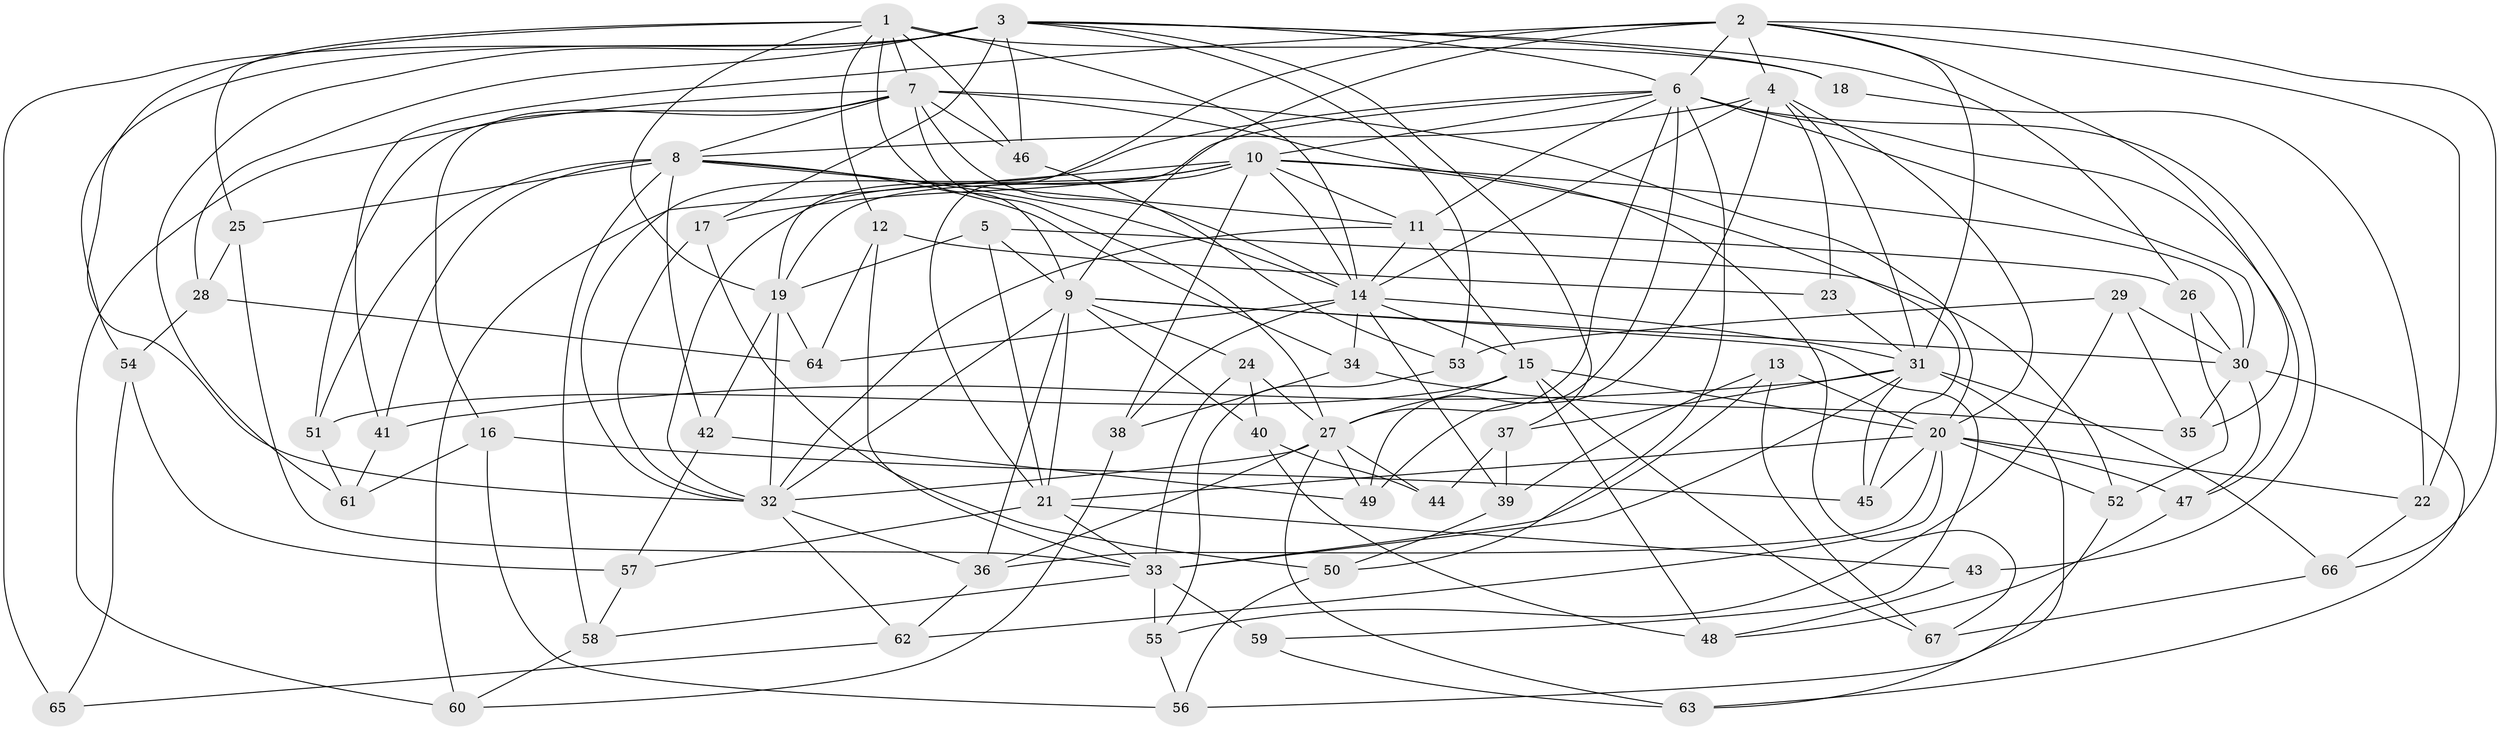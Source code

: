 // original degree distribution, {4: 1.0}
// Generated by graph-tools (version 1.1) at 2025/38/03/09/25 02:38:01]
// undirected, 67 vertices, 184 edges
graph export_dot {
graph [start="1"]
  node [color=gray90,style=filled];
  1;
  2;
  3;
  4;
  5;
  6;
  7;
  8;
  9;
  10;
  11;
  12;
  13;
  14;
  15;
  16;
  17;
  18;
  19;
  20;
  21;
  22;
  23;
  24;
  25;
  26;
  27;
  28;
  29;
  30;
  31;
  32;
  33;
  34;
  35;
  36;
  37;
  38;
  39;
  40;
  41;
  42;
  43;
  44;
  45;
  46;
  47;
  48;
  49;
  50;
  51;
  52;
  53;
  54;
  55;
  56;
  57;
  58;
  59;
  60;
  61;
  62;
  63;
  64;
  65;
  66;
  67;
  1 -- 7 [weight=1.0];
  1 -- 9 [weight=1.0];
  1 -- 12 [weight=1.0];
  1 -- 14 [weight=1.0];
  1 -- 18 [weight=2.0];
  1 -- 19 [weight=1.0];
  1 -- 25 [weight=1.0];
  1 -- 32 [weight=1.0];
  1 -- 46 [weight=1.0];
  2 -- 4 [weight=1.0];
  2 -- 6 [weight=1.0];
  2 -- 9 [weight=1.0];
  2 -- 21 [weight=2.0];
  2 -- 22 [weight=1.0];
  2 -- 31 [weight=1.0];
  2 -- 35 [weight=1.0];
  2 -- 41 [weight=1.0];
  2 -- 66 [weight=1.0];
  3 -- 6 [weight=1.0];
  3 -- 17 [weight=1.0];
  3 -- 18 [weight=1.0];
  3 -- 26 [weight=1.0];
  3 -- 28 [weight=1.0];
  3 -- 37 [weight=1.0];
  3 -- 46 [weight=1.0];
  3 -- 53 [weight=1.0];
  3 -- 54 [weight=1.0];
  3 -- 61 [weight=1.0];
  3 -- 65 [weight=2.0];
  4 -- 8 [weight=1.0];
  4 -- 14 [weight=1.0];
  4 -- 20 [weight=1.0];
  4 -- 23 [weight=1.0];
  4 -- 31 [weight=2.0];
  4 -- 49 [weight=1.0];
  5 -- 9 [weight=1.0];
  5 -- 19 [weight=1.0];
  5 -- 21 [weight=1.0];
  5 -- 52 [weight=1.0];
  6 -- 10 [weight=1.0];
  6 -- 11 [weight=1.0];
  6 -- 19 [weight=1.0];
  6 -- 27 [weight=1.0];
  6 -- 30 [weight=1.0];
  6 -- 32 [weight=1.0];
  6 -- 43 [weight=1.0];
  6 -- 47 [weight=1.0];
  6 -- 49 [weight=1.0];
  6 -- 50 [weight=1.0];
  7 -- 8 [weight=1.0];
  7 -- 14 [weight=1.0];
  7 -- 16 [weight=1.0];
  7 -- 20 [weight=1.0];
  7 -- 27 [weight=1.0];
  7 -- 46 [weight=1.0];
  7 -- 51 [weight=1.0];
  7 -- 60 [weight=1.0];
  7 -- 67 [weight=1.0];
  8 -- 11 [weight=1.0];
  8 -- 14 [weight=1.0];
  8 -- 25 [weight=1.0];
  8 -- 34 [weight=1.0];
  8 -- 41 [weight=1.0];
  8 -- 42 [weight=1.0];
  8 -- 51 [weight=1.0];
  8 -- 58 [weight=1.0];
  9 -- 21 [weight=1.0];
  9 -- 24 [weight=1.0];
  9 -- 30 [weight=1.0];
  9 -- 32 [weight=1.0];
  9 -- 36 [weight=1.0];
  9 -- 40 [weight=1.0];
  9 -- 59 [weight=1.0];
  10 -- 11 [weight=2.0];
  10 -- 14 [weight=1.0];
  10 -- 17 [weight=1.0];
  10 -- 19 [weight=2.0];
  10 -- 30 [weight=1.0];
  10 -- 32 [weight=1.0];
  10 -- 38 [weight=1.0];
  10 -- 45 [weight=1.0];
  10 -- 60 [weight=1.0];
  11 -- 14 [weight=1.0];
  11 -- 15 [weight=1.0];
  11 -- 26 [weight=1.0];
  11 -- 32 [weight=1.0];
  12 -- 23 [weight=1.0];
  12 -- 33 [weight=1.0];
  12 -- 64 [weight=1.0];
  13 -- 20 [weight=1.0];
  13 -- 33 [weight=1.0];
  13 -- 39 [weight=1.0];
  13 -- 67 [weight=1.0];
  14 -- 15 [weight=1.0];
  14 -- 31 [weight=1.0];
  14 -- 34 [weight=1.0];
  14 -- 38 [weight=1.0];
  14 -- 39 [weight=1.0];
  14 -- 64 [weight=1.0];
  15 -- 20 [weight=1.0];
  15 -- 27 [weight=2.0];
  15 -- 48 [weight=1.0];
  15 -- 51 [weight=1.0];
  15 -- 67 [weight=1.0];
  16 -- 45 [weight=1.0];
  16 -- 56 [weight=1.0];
  16 -- 61 [weight=1.0];
  17 -- 32 [weight=1.0];
  17 -- 50 [weight=1.0];
  18 -- 22 [weight=1.0];
  19 -- 32 [weight=1.0];
  19 -- 42 [weight=1.0];
  19 -- 64 [weight=1.0];
  20 -- 21 [weight=2.0];
  20 -- 22 [weight=1.0];
  20 -- 36 [weight=1.0];
  20 -- 45 [weight=1.0];
  20 -- 47 [weight=1.0];
  20 -- 52 [weight=1.0];
  20 -- 62 [weight=1.0];
  21 -- 33 [weight=1.0];
  21 -- 43 [weight=2.0];
  21 -- 57 [weight=1.0];
  22 -- 66 [weight=1.0];
  23 -- 31 [weight=2.0];
  24 -- 27 [weight=1.0];
  24 -- 33 [weight=1.0];
  24 -- 40 [weight=1.0];
  25 -- 28 [weight=1.0];
  25 -- 33 [weight=1.0];
  26 -- 30 [weight=1.0];
  26 -- 52 [weight=1.0];
  27 -- 32 [weight=1.0];
  27 -- 36 [weight=2.0];
  27 -- 44 [weight=2.0];
  27 -- 49 [weight=1.0];
  27 -- 63 [weight=1.0];
  28 -- 54 [weight=1.0];
  28 -- 64 [weight=1.0];
  29 -- 30 [weight=1.0];
  29 -- 35 [weight=1.0];
  29 -- 53 [weight=1.0];
  29 -- 55 [weight=1.0];
  30 -- 35 [weight=1.0];
  30 -- 47 [weight=1.0];
  30 -- 63 [weight=1.0];
  31 -- 33 [weight=1.0];
  31 -- 37 [weight=1.0];
  31 -- 41 [weight=1.0];
  31 -- 45 [weight=1.0];
  31 -- 63 [weight=1.0];
  31 -- 66 [weight=1.0];
  32 -- 36 [weight=1.0];
  32 -- 62 [weight=1.0];
  33 -- 55 [weight=1.0];
  33 -- 58 [weight=1.0];
  33 -- 59 [weight=2.0];
  34 -- 35 [weight=1.0];
  34 -- 38 [weight=1.0];
  36 -- 62 [weight=1.0];
  37 -- 39 [weight=1.0];
  37 -- 44 [weight=1.0];
  38 -- 60 [weight=1.0];
  39 -- 50 [weight=1.0];
  40 -- 44 [weight=1.0];
  40 -- 48 [weight=1.0];
  41 -- 61 [weight=1.0];
  42 -- 49 [weight=1.0];
  42 -- 57 [weight=1.0];
  43 -- 48 [weight=1.0];
  46 -- 53 [weight=1.0];
  47 -- 48 [weight=1.0];
  50 -- 56 [weight=1.0];
  51 -- 61 [weight=1.0];
  52 -- 56 [weight=1.0];
  53 -- 55 [weight=1.0];
  54 -- 57 [weight=1.0];
  54 -- 65 [weight=1.0];
  55 -- 56 [weight=1.0];
  57 -- 58 [weight=1.0];
  58 -- 60 [weight=1.0];
  59 -- 63 [weight=1.0];
  62 -- 65 [weight=1.0];
  66 -- 67 [weight=1.0];
}
